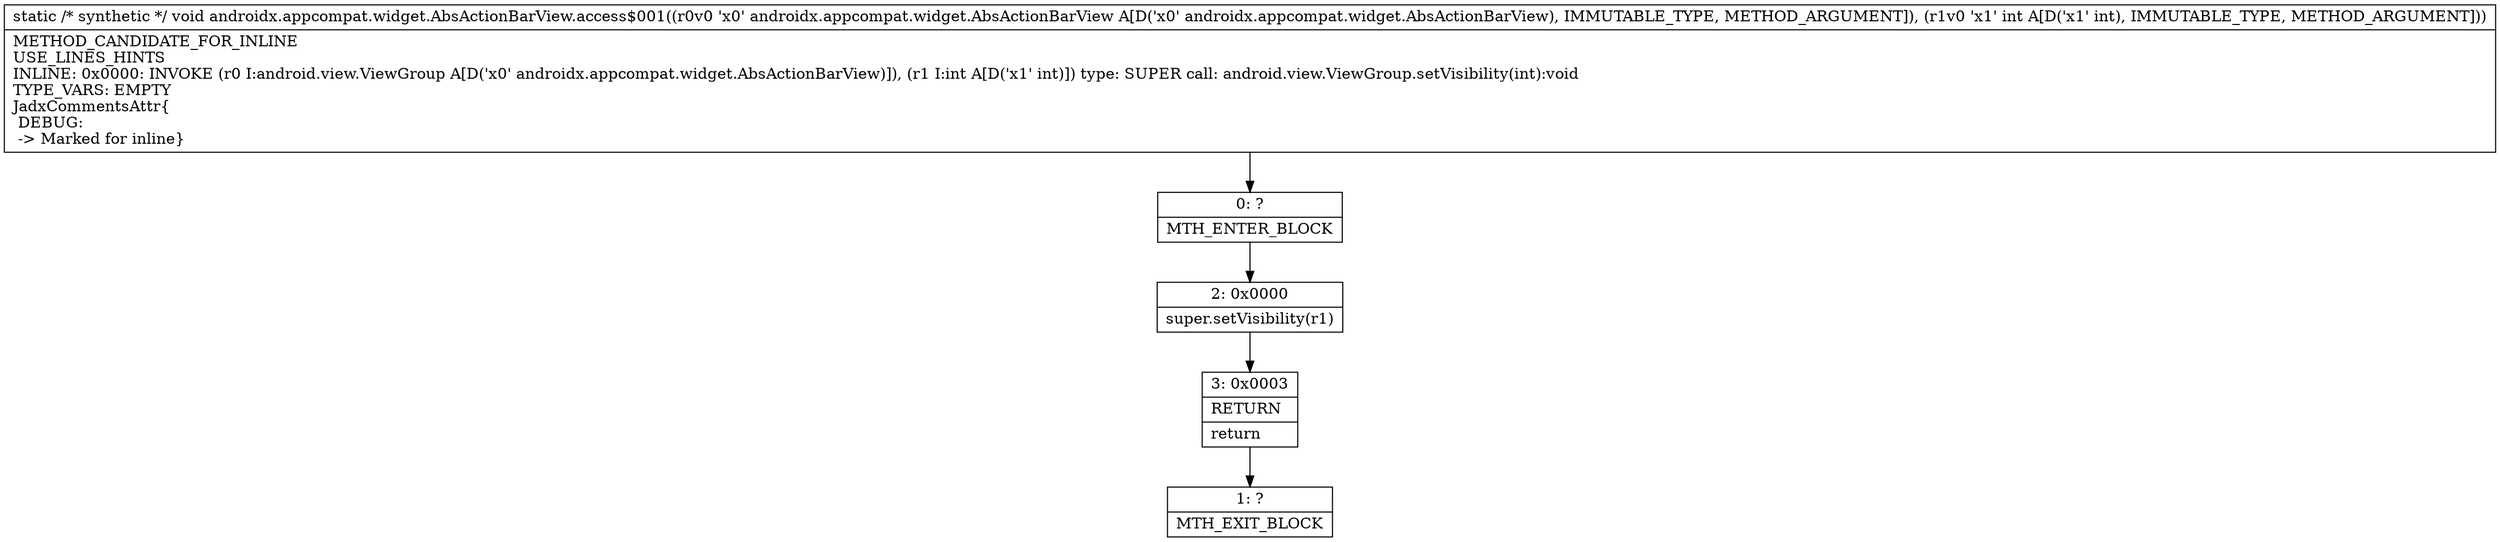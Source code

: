 digraph "CFG forandroidx.appcompat.widget.AbsActionBarView.access$001(Landroidx\/appcompat\/widget\/AbsActionBarView;I)V" {
Node_0 [shape=record,label="{0\:\ ?|MTH_ENTER_BLOCK\l}"];
Node_2 [shape=record,label="{2\:\ 0x0000|super.setVisibility(r1)\l}"];
Node_3 [shape=record,label="{3\:\ 0x0003|RETURN\l|return\l}"];
Node_1 [shape=record,label="{1\:\ ?|MTH_EXIT_BLOCK\l}"];
MethodNode[shape=record,label="{static \/* synthetic *\/ void androidx.appcompat.widget.AbsActionBarView.access$001((r0v0 'x0' androidx.appcompat.widget.AbsActionBarView A[D('x0' androidx.appcompat.widget.AbsActionBarView), IMMUTABLE_TYPE, METHOD_ARGUMENT]), (r1v0 'x1' int A[D('x1' int), IMMUTABLE_TYPE, METHOD_ARGUMENT]))  | METHOD_CANDIDATE_FOR_INLINE\lUSE_LINES_HINTS\lINLINE: 0x0000: INVOKE  (r0 I:android.view.ViewGroup A[D('x0' androidx.appcompat.widget.AbsActionBarView)]), (r1 I:int A[D('x1' int)]) type: SUPER call: android.view.ViewGroup.setVisibility(int):void\lTYPE_VARS: EMPTY\lJadxCommentsAttr\{\l DEBUG: \l \-\> Marked for inline\}\l}"];
MethodNode -> Node_0;Node_0 -> Node_2;
Node_2 -> Node_3;
Node_3 -> Node_1;
}

